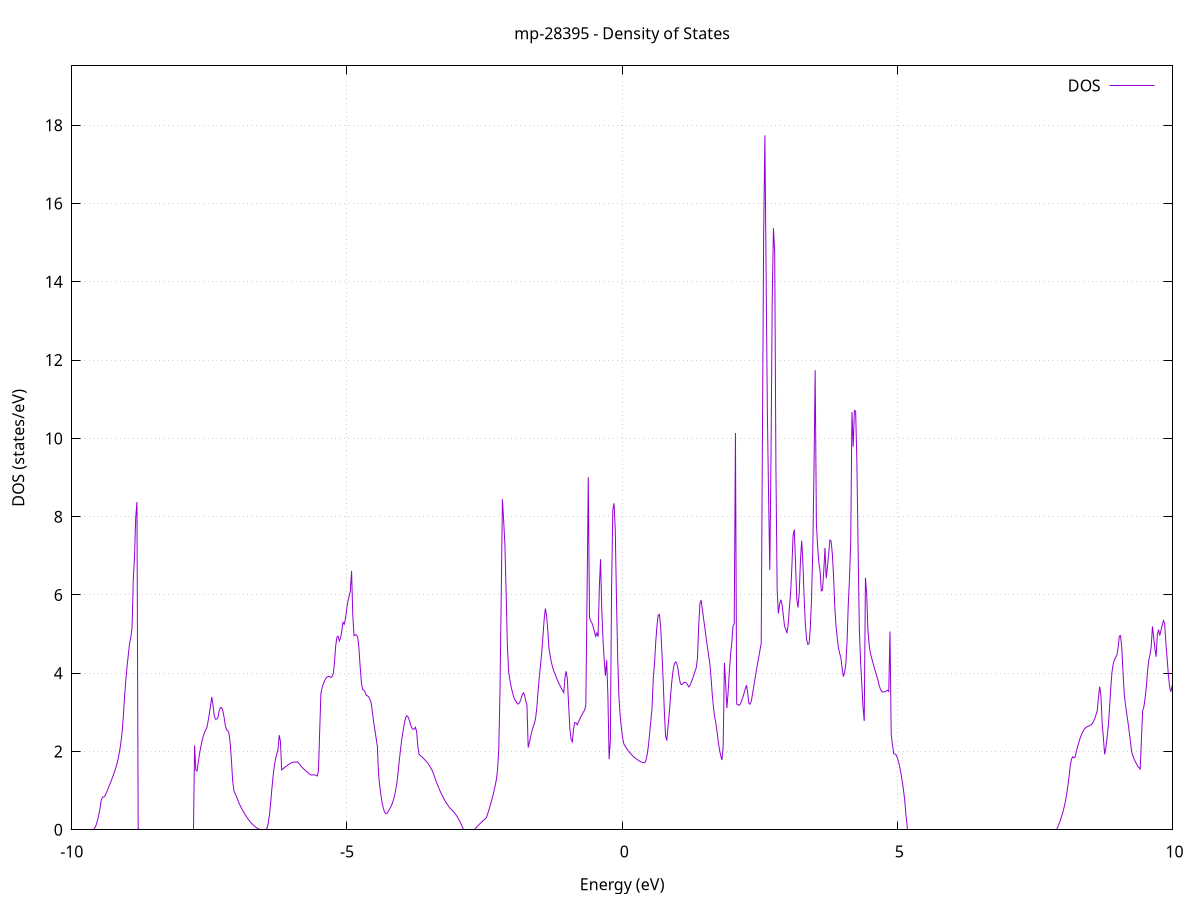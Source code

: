 set title 'mp-28395 - Density of States'
set xlabel 'Energy (eV)'
set ylabel 'DOS (states/eV)'
set grid
set xrange [-10:10]
set yrange [0:19.517]
set xzeroaxis lt -1
set terminal png size 800,600
set output 'mp-28395_dos_gnuplot.png'
plot '-' using 1:2 with lines title 'DOS'
-11.646200 0.000000
-11.623900 0.000000
-11.601600 0.000000
-11.579300 0.000000
-11.557000 0.000000
-11.534700 0.000000
-11.512500 0.000000
-11.490200 0.000000
-11.467900 0.000000
-11.445600 0.000000
-11.423300 0.000000
-11.401000 0.000000
-11.378700 0.000000
-11.356500 0.000000
-11.334200 0.000000
-11.311900 0.000000
-11.289600 0.000000
-11.267300 0.000000
-11.245000 0.000000
-11.222800 0.000000
-11.200500 0.000000
-11.178200 0.000000
-11.155900 0.000000
-11.133600 0.000000
-11.111300 0.000000
-11.089000 0.000000
-11.066800 0.000000
-11.044500 0.000000
-11.022200 0.000000
-10.999900 0.000000
-10.977600 0.000000
-10.955300 0.000000
-10.933100 0.000000
-10.910800 0.000000
-10.888500 0.000000
-10.866200 0.000000
-10.843900 0.000000
-10.821600 0.000000
-10.799400 0.000000
-10.777100 0.000000
-10.754800 0.000000
-10.732500 0.000000
-10.710200 0.000000
-10.687900 0.000000
-10.665600 0.000000
-10.643400 0.000000
-10.621100 0.000000
-10.598800 0.000000
-10.576500 0.000000
-10.554200 0.000000
-10.531900 0.000000
-10.509700 0.000000
-10.487400 0.000000
-10.465100 0.000000
-10.442800 0.000000
-10.420500 0.000000
-10.398200 0.000000
-10.375900 0.000000
-10.353700 0.000000
-10.331400 0.000000
-10.309100 0.000000
-10.286800 0.000000
-10.264500 0.000000
-10.242200 0.000000
-10.220000 0.000000
-10.197700 0.000000
-10.175400 0.000000
-10.153100 0.000000
-10.130800 0.000000
-10.108500 0.000000
-10.086200 0.000000
-10.064000 0.000000
-10.041700 0.000000
-10.019400 0.000000
-9.997100 0.000000
-9.974800 0.000000
-9.952500 0.000000
-9.930300 0.000000
-9.908000 0.000000
-9.885700 0.000000
-9.863400 0.000000
-9.841100 0.000000
-9.818800 0.000000
-9.796600 0.000000
-9.774300 0.000000
-9.752000 0.000000
-9.729700 0.000000
-9.707400 0.000000
-9.685100 0.000000
-9.662800 0.000000
-9.640600 0.000000
-9.618300 0.000100
-9.596000 0.018300
-9.573700 0.067200
-9.551400 0.146800
-9.529100 0.257200
-9.506900 0.398300
-9.484600 0.570200
-9.462300 0.772800
-9.440000 0.833900
-9.417700 0.837300
-9.395400 0.870600
-9.373100 0.942500
-9.350900 1.016500
-9.328600 1.092500
-9.306300 1.170700
-9.284000 1.250900
-9.261700 1.333200
-9.239400 1.417600
-9.217200 1.507600
-9.194900 1.610200
-9.172600 1.725400
-9.150300 1.861000
-9.128000 2.037400
-9.105700 2.256000
-9.083400 2.519500
-9.061200 2.955700
-9.038900 3.442600
-9.016600 3.849500
-8.994300 4.192200
-8.972000 4.485400
-8.949700 4.758700
-8.927500 4.908000
-8.905200 5.160800
-8.882900 6.394000
-8.860600 6.953600
-8.838300 7.985800
-8.816000 8.373500
-8.793700 0.037300
-8.771500 0.000000
-8.749200 0.000000
-8.726900 0.000000
-8.704600 0.000000
-8.682300 0.000000
-8.660000 0.000000
-8.637800 0.000000
-8.615500 0.000000
-8.593200 0.000000
-8.570900 0.000000
-8.548600 0.000000
-8.526300 0.000000
-8.504100 0.000000
-8.481800 0.000000
-8.459500 0.000000
-8.437200 0.000000
-8.414900 0.000000
-8.392600 0.000000
-8.370300 0.000000
-8.348100 0.000000
-8.325800 0.000000
-8.303500 0.000000
-8.281200 0.000000
-8.258900 0.000000
-8.236600 0.000000
-8.214400 0.000000
-8.192100 0.000000
-8.169800 0.000000
-8.147500 0.000000
-8.125200 0.000000
-8.102900 0.000000
-8.080600 0.000000
-8.058400 0.000000
-8.036100 0.000000
-8.013800 0.000000
-7.991500 0.000000
-7.969200 0.000000
-7.946900 0.000000
-7.924700 0.000000
-7.902400 0.000000
-7.880100 0.000000
-7.857800 0.000000
-7.835500 0.000000
-7.813200 0.000000
-7.790900 0.000000
-7.768700 2.154800
-7.746400 1.529400
-7.724100 1.500400
-7.701800 1.729600
-7.679500 1.932400
-7.657200 2.108700
-7.635000 2.258500
-7.612700 2.381900
-7.590400 2.478900
-7.568100 2.549400
-7.545800 2.605700
-7.523500 2.771500
-7.501300 2.957700
-7.479000 3.164300
-7.456700 3.391400
-7.434400 3.196200
-7.412100 2.917500
-7.389800 2.824600
-7.367500 2.826700
-7.345300 2.858900
-7.323000 3.030900
-7.300700 3.118800
-7.278400 3.122700
-7.256100 3.042500
-7.233800 2.882200
-7.211600 2.671100
-7.189300 2.561100
-7.167000 2.534800
-7.144700 2.467900
-7.122400 2.225400
-7.100100 1.793200
-7.077800 1.270300
-7.055600 1.008700
-7.033300 0.927100
-7.011000 0.858900
-6.988700 0.782200
-6.966400 0.700400
-6.944100 0.627900
-6.921900 0.564600
-6.899600 0.506200
-6.877300 0.450800
-6.855000 0.398300
-6.832700 0.348800
-6.810400 0.302300
-6.788100 0.258700
-6.765900 0.218100
-6.743600 0.180500
-6.721300 0.145800
-6.699000 0.114200
-6.676700 0.086300
-6.654400 0.062400
-6.632200 0.042300
-6.609900 0.026100
-6.587600 0.013800
-6.565300 0.005400
-6.543000 0.000900
-6.520700 0.000000
-6.498400 0.000000
-6.476200 0.000000
-6.453900 0.034000
-6.431600 0.157100
-6.409300 0.370100
-6.387000 0.673100
-6.364700 1.045500
-6.342500 1.369000
-6.320200 1.624800
-6.297900 1.812800
-6.275600 1.933200
-6.253300 2.053900
-6.231000 2.418200
-6.208800 2.252700
-6.186500 1.527300
-6.164200 1.554900
-6.141900 1.581100
-6.119600 1.606100
-6.097300 1.629700
-6.075000 1.652000
-6.052800 1.672900
-6.030500 1.692600
-6.008200 1.711000
-5.985900 1.728000
-5.963600 1.728600
-5.941300 1.728000
-5.919100 1.729800
-5.896800 1.733900
-5.874500 1.693500
-5.852200 1.654400
-5.829900 1.618000
-5.807600 1.584200
-5.785300 1.553100
-5.763100 1.524500
-5.740800 1.496800
-5.718500 1.469600
-5.696200 1.442800
-5.673900 1.416600
-5.651600 1.398800
-5.629400 1.403300
-5.607100 1.403700
-5.584800 1.399100
-5.562500 1.389400
-5.540200 1.374600
-5.517900 1.494500
-5.495600 2.523000
-5.473400 3.489400
-5.451100 3.628200
-5.428800 3.729000
-5.406500 3.808200
-5.384200 3.865800
-5.361900 3.901800
-5.339700 3.917500
-5.317400 3.914600
-5.295100 3.892400
-5.272800 3.908400
-5.250500 3.977300
-5.228200 4.252000
-5.206000 4.684600
-5.183700 4.913200
-5.161400 4.945900
-5.139100 4.824400
-5.116800 4.898500
-5.094500 5.075900
-5.072200 5.300000
-5.050000 5.251800
-5.027700 5.396300
-5.005400 5.636200
-4.983100 5.837400
-4.960800 5.970300
-4.938500 6.097200
-4.916300 6.614300
-4.894000 5.472400
-4.871700 4.958600
-4.849400 4.987900
-4.827100 4.975100
-4.804800 4.921900
-4.782500 4.638500
-4.760300 4.167300
-4.738000 3.762900
-4.715700 3.584000
-4.693400 3.568600
-4.671100 3.518500
-4.648800 3.430200
-4.626600 3.422700
-4.604300 3.395400
-4.582000 3.333500
-4.559700 3.237300
-4.537400 3.001400
-4.515100 2.751300
-4.492800 2.545700
-4.470600 2.345200
-4.448300 2.140000
-4.426000 1.414500
-4.403700 1.117000
-4.381400 0.871600
-4.359100 0.678200
-4.336900 0.537000
-4.314600 0.447900
-4.292300 0.410900
-4.270000 0.426000
-4.247700 0.474300
-4.225400 0.527300
-4.203100 0.584600
-4.180900 0.657800
-4.158600 0.747200
-4.136300 0.867500
-4.114000 1.022700
-4.091700 1.212800
-4.069400 1.485100
-4.047200 1.796600
-4.024900 2.075100
-4.002600 2.320700
-3.980300 2.533300
-3.958000 2.713000
-3.935700 2.859700
-3.913500 2.914900
-3.891200 2.888700
-3.868900 2.804800
-3.846600 2.693800
-3.824300 2.608500
-3.802000 2.567700
-3.779700 2.571500
-3.757500 2.619900
-3.735200 2.518500
-3.712900 2.139000
-3.690600 1.931200
-3.668300 1.899400
-3.646000 1.872000
-3.623800 1.842800
-3.601500 1.811800
-3.579200 1.779000
-3.556900 1.744400
-3.534600 1.705900
-3.512300 1.661700
-3.490000 1.611800
-3.467800 1.556200
-3.445500 1.495000
-3.423200 1.416000
-3.400900 1.318300
-3.378600 1.231500
-3.356300 1.151400
-3.334100 1.075100
-3.311800 1.002700
-3.289500 0.934100
-3.267200 0.869400
-3.244900 0.808500
-3.222600 0.751500
-3.200300 0.698400
-3.178100 0.649100
-3.155800 0.603600
-3.133500 0.562000
-3.111200 0.526600
-3.088900 0.499500
-3.066600 0.467600
-3.044400 0.430400
-3.022100 0.388000
-2.999800 0.340400
-2.977500 0.287600
-2.955200 0.229500
-2.932900 0.166200
-2.910700 0.097600
-2.888400 0.023800
-2.866100 0.000000
-2.843800 0.000000
-2.821500 0.000000
-2.799200 0.000000
-2.776900 0.000000
-2.754700 0.000000
-2.732400 0.000000
-2.710100 0.000000
-2.687800 0.000200
-2.665500 0.035300
-2.643200 0.069400
-2.621000 0.102600
-2.598700 0.135000
-2.576400 0.166300
-2.554100 0.196800
-2.531800 0.226400
-2.509500 0.255000
-2.487200 0.282700
-2.465000 0.317100
-2.442700 0.411300
-2.420400 0.510000
-2.398100 0.617800
-2.375800 0.727900
-2.353500 0.843400
-2.331300 0.972600
-2.309000 1.116000
-2.286700 1.273600
-2.264400 1.523200
-2.242100 2.035900
-2.219800 3.530400
-2.197500 5.906700
-2.175300 8.442800
-2.153000 7.894700
-2.130700 7.310100
-2.108400 6.085500
-2.086100 4.740900
-2.063800 4.063900
-2.041600 3.842600
-2.019300 3.669700
-1.997000 3.531100
-1.974700 3.413500
-1.952400 3.324400
-1.930100 3.285600
-1.907800 3.226100
-1.885600 3.212200
-1.863300 3.247400
-1.841000 3.327100
-1.818700 3.437100
-1.796400 3.501600
-1.774100 3.452900
-1.751900 3.291000
-1.729600 3.185900
-1.707300 2.100000
-1.685000 2.233000
-1.662700 2.378700
-1.640400 2.515500
-1.618200 2.624400
-1.595900 2.709500
-1.573600 2.838900
-1.551300 3.106200
-1.529000 3.515100
-1.506700 3.878400
-1.484400 4.196000
-1.462200 4.511500
-1.439900 4.915600
-1.417600 5.370400
-1.395300 5.654100
-1.373000 5.474500
-1.350700 5.094000
-1.328500 4.621000
-1.306200 4.428900
-1.283900 4.269500
-1.261600 4.142900
-1.239300 4.040200
-1.217000 3.977400
-1.194700 3.887900
-1.172500 3.810500
-1.150200 3.743800
-1.127900 3.680400
-1.105600 3.619100
-1.083300 3.559800
-1.061000 3.502500
-1.038800 3.893700
-1.016500 4.049400
-0.994200 3.827200
-0.971900 3.176100
-0.949600 2.582400
-0.927300 2.306100
-0.905000 2.246300
-0.882800 2.580500
-0.860500 2.741700
-0.838200 2.730300
-0.815900 2.682300
-0.793600 2.753900
-0.771300 2.824900
-0.749100 2.890500
-0.726800 2.950700
-0.704500 3.005600
-0.682200 3.055000
-0.659900 3.192200
-0.637600 5.984600
-0.615400 9.007500
-0.593100 5.425100
-0.570800 5.328500
-0.548500 5.283600
-0.526200 5.179900
-0.503900 5.064400
-0.481600 4.943000
-0.459400 5.028600
-0.437100 4.930000
-0.414800 6.177800
-0.392500 6.912800
-0.370200 5.620800
-0.347900 4.855100
-0.325700 4.324000
-0.303400 3.935300
-0.281100 4.330800
-0.258800 3.424000
-0.236500 1.801400
-0.214200 2.281800
-0.191900 6.183400
-0.169700 8.174800
-0.147400 8.340700
-0.125100 7.657600
-0.102800 5.881200
-0.080500 4.378700
-0.058200 3.393500
-0.036000 2.902200
-0.013700 2.605600
0.008600 2.347800
0.030900 2.194600
0.053200 2.138600
0.075500 2.088000
0.097800 2.042900
0.120000 2.002300
0.142300 1.964500
0.164600 1.929300
0.186900 1.896900
0.209200 1.867100
0.231500 1.840000
0.253700 1.815100
0.276000 1.792100
0.298300 1.771000
0.320600 1.751800
0.342900 1.735400
0.365200 1.722400
0.387500 1.712900
0.409700 1.711500
0.432000 1.773900
0.454300 1.916100
0.476600 2.138200
0.498900 2.448100
0.521200 2.784000
0.543400 3.119100
0.565700 3.872300
0.588000 4.236300
0.610300 4.796400
0.632600 5.212500
0.654900 5.483500
0.677100 5.501200
0.699400 5.196300
0.721700 4.568900
0.744000 3.860300
0.766300 3.036300
0.788600 2.400200
0.810900 2.277700
0.833100 2.620500
0.855400 2.963200
0.877700 3.372600
0.900000 3.757500
0.922300 4.038700
0.944600 4.216300
0.966800 4.290300
0.989100 4.260600
1.011400 4.140300
1.033700 3.915700
1.056000 3.752100
1.078300 3.702900
1.100600 3.724600
1.122800 3.764100
1.145100 3.773200
1.167400 3.752100
1.189700 3.700800
1.212000 3.648900
1.234300 3.691000
1.256500 3.772300
1.278800 3.854000
1.301100 3.946600
1.323400 4.045900
1.345700 4.134000
1.368000 4.371800
1.390300 5.181000
1.412500 5.777000
1.434800 5.869800
1.457100 5.635000
1.479400 5.399600
1.501700 5.165700
1.524000 4.933200
1.546200 4.702200
1.568500 4.487400
1.590800 4.267900
1.613100 3.933000
1.635400 3.491600
1.657700 3.148900
1.680000 2.899200
1.702200 2.723100
1.724500 2.504600
1.746800 2.243700
1.769100 2.044900
1.791400 1.889100
1.813700 1.780900
1.835900 2.133000
1.858200 4.265100
1.880500 3.744300
1.902800 3.106200
1.925100 3.505200
1.947400 4.032100
1.969600 4.476000
1.991900 4.770500
2.014200 5.203500
2.036500 5.261700
2.058800 10.136500
2.081100 3.211600
2.103400 3.198500
2.125600 3.176400
2.147900 3.213400
2.170200 3.291400
2.192500 3.382500
2.214800 3.486800
2.237100 3.602900
2.259300 3.694000
2.281600 3.492900
2.303900 3.225400
2.326200 3.209800
2.348500 3.296100
2.370800 3.482200
2.393100 3.674800
2.415300 3.871300
2.437600 4.057200
2.459900 4.240800
2.482200 4.418300
2.504500 4.589600
2.526800 4.764400
2.549000 10.052600
2.571300 15.189200
2.593600 17.742900
2.615900 14.221200
2.638200 10.734700
2.660500 8.543200
2.682800 6.638100
2.705000 9.563800
2.727300 13.583200
2.749600 15.369500
2.771900 14.765900
2.794200 9.250300
2.816500 6.139300
2.838700 5.524700
2.861000 5.764100
2.883300 5.876900
2.905600 5.754400
2.927900 5.483700
2.950200 5.205700
2.972400 5.127800
2.994700 5.021700
3.017000 5.246500
3.039300 5.676300
3.061600 6.057900
3.083900 6.709200
3.106200 7.524600
3.128400 7.670300
3.150700 6.789000
3.173000 5.903100
3.195300 5.678000
3.217600 6.048900
3.239900 6.881700
3.262100 7.387500
3.284400 6.817200
3.306700 5.946900
3.329000 5.236100
3.351300 4.864100
3.373600 4.737000
3.395900 4.751300
3.418100 5.139100
3.440400 5.861000
3.462700 7.074800
3.485000 9.114500
3.507300 11.739100
3.529600 7.830700
3.551800 7.242600
3.574100 6.827700
3.596400 6.613500
3.618700 6.103200
3.641000 6.123500
3.663300 6.609400
3.685600 7.199700
3.707800 6.424700
3.730100 6.717100
3.752400 7.044500
3.774700 7.403200
3.797000 7.374300
3.819300 7.047000
3.841500 6.478700
3.863800 5.691900
3.886100 5.206300
3.908400 4.903100
3.930700 4.640800
3.953000 4.504300
3.975300 4.389300
3.997500 4.129000
4.019800 3.912800
4.042100 4.019500
4.064400 4.236600
4.086700 4.815000
4.109000 5.763700
4.131200 6.431300
4.153500 7.380600
4.175800 10.673300
4.198100 9.786200
4.220400 10.713600
4.242700 10.693200
4.264900 9.430500
4.287200 7.209000
4.309500 5.129400
4.331800 4.310000
4.354100 3.755500
4.376400 3.141400
4.398700 2.781900
4.420900 6.435200
4.443200 6.029700
4.465500 5.105500
4.487800 4.730800
4.510100 4.515700
4.532400 4.397200
4.554600 4.279000
4.576900 4.160300
4.599200 4.051100
4.621500 3.951500
4.643800 3.850000
4.666100 3.710100
4.688400 3.608300
4.710600 3.544700
4.732900 3.519100
4.755200 3.520700
4.777500 3.529400
4.799800 3.544500
4.822100 3.566000
4.844300 3.534000
4.866600 5.066200
4.888900 2.424600
4.911200 2.182800
4.933500 1.948700
4.955800 1.934300
4.978100 1.909700
5.000300 1.842400
5.022600 1.734800
5.044900 1.597600
5.067200 1.431800
5.089500 1.237500
5.111800 1.014800
5.134000 0.763500
5.156300 0.378900
5.178600 0.000000
5.200900 0.000000
5.223200 0.000000
5.245500 0.000000
5.267700 0.000000
5.290000 0.000000
5.312300 0.000000
5.334600 0.000000
5.356900 0.000000
5.379200 0.000000
5.401500 0.000000
5.423700 0.000000
5.446000 0.000000
5.468300 0.000000
5.490600 0.000000
5.512900 0.000000
5.535200 0.000000
5.557400 0.000000
5.579700 0.000000
5.602000 0.000000
5.624300 0.000000
5.646600 0.000000
5.668900 0.000000
5.691200 0.000000
5.713400 0.000000
5.735700 0.000000
5.758000 0.000000
5.780300 0.000000
5.802600 0.000000
5.824900 0.000000
5.847100 0.000000
5.869400 0.000000
5.891700 0.000000
5.914000 0.000000
5.936300 0.000000
5.958600 0.000000
5.980900 0.000000
6.003100 0.000000
6.025400 0.000000
6.047700 0.000000
6.070000 0.000000
6.092300 0.000000
6.114600 0.000000
6.136800 0.000000
6.159100 0.000000
6.181400 0.000000
6.203700 0.000000
6.226000 0.000000
6.248300 0.000000
6.270600 0.000000
6.292800 0.000000
6.315100 0.000000
6.337400 0.000000
6.359700 0.000000
6.382000 0.000000
6.404300 0.000000
6.426500 0.000000
6.448800 0.000000
6.471100 0.000000
6.493400 0.000000
6.515700 0.000000
6.538000 0.000000
6.560200 0.000000
6.582500 0.000000
6.604800 0.000000
6.627100 0.000000
6.649400 0.000000
6.671700 0.000000
6.694000 0.000000
6.716200 0.000000
6.738500 0.000000
6.760800 0.000000
6.783100 0.000000
6.805400 0.000000
6.827700 0.000000
6.849900 0.000000
6.872200 0.000000
6.894500 0.000000
6.916800 0.000000
6.939100 0.000000
6.961400 0.000000
6.983700 0.000000
7.005900 0.000000
7.028200 0.000000
7.050500 0.000000
7.072800 0.000000
7.095100 0.000000
7.117400 0.000000
7.139600 0.000000
7.161900 0.000000
7.184200 0.000000
7.206500 0.000000
7.228800 0.000000
7.251100 0.000000
7.273400 0.000000
7.295600 0.000000
7.317900 0.000000
7.340200 0.000000
7.362500 0.000000
7.384800 0.000000
7.407100 0.000000
7.429300 0.000000
7.451600 0.000000
7.473900 0.000000
7.496200 0.000000
7.518500 0.000000
7.540800 0.000000
7.563000 0.000000
7.585300 0.000000
7.607600 0.000000
7.629900 0.000000
7.652200 0.000000
7.674500 0.000000
7.696800 0.000000
7.719000 0.000000
7.741300 0.000000
7.763600 0.000000
7.785900 0.000000
7.808200 0.000000
7.830500 0.000000
7.852700 0.000000
7.875000 0.000000
7.897300 0.016300
7.919600 0.083700
7.941900 0.161600
7.964200 0.249900
7.986500 0.348600
8.008700 0.457800
8.031000 0.577500
8.053300 0.721500
8.075600 0.899100
8.097900 1.110400
8.120200 1.355400
8.142400 1.634000
8.164700 1.806000
8.187000 1.867100
8.209300 1.836800
8.231600 1.865400
8.253900 2.000500
8.276200 2.123900
8.298400 2.235700
8.320700 2.335000
8.343000 2.420200
8.365300 2.491200
8.387600 2.548100
8.409900 2.590900
8.432100 2.619500
8.454400 2.634000
8.476700 2.649800
8.499000 2.661600
8.521300 2.680700
8.543600 2.717900
8.565900 2.773200
8.588100 2.846500
8.610400 2.937900
8.632700 3.047400
8.655000 3.382900
8.677300 3.658700
8.699600 3.415800
8.721800 2.729300
8.744100 2.350000
8.766400 1.927000
8.788700 2.091600
8.811000 2.352400
8.833300 2.642900
8.855500 3.089400
8.877800 3.608800
8.900100 4.021600
8.922400 4.234300
8.944700 4.340800
8.967000 4.408700
8.989300 4.457900
9.011500 4.653800
9.033800 4.950600
9.056100 4.960200
9.078400 4.650200
9.100700 4.034400
9.123000 3.482800
9.145200 3.198500
9.167500 2.978200
9.189800 2.760900
9.212100 2.519300
9.234400 2.270600
9.256700 2.004200
9.279000 1.887300
9.301200 1.811600
9.323500 1.743700
9.345800 1.683400
9.368100 1.630900
9.390400 1.586100
9.412700 1.549000
9.434900 2.293400
9.457200 3.041300
9.479500 3.135600
9.501800 3.361300
9.524100 3.636800
9.546400 4.039900
9.568700 4.330600
9.590900 4.475000
9.613200 4.672500
9.635500 5.194400
9.657800 4.929200
9.680100 4.624800
9.702400 4.420400
9.724600 4.987700
9.746900 5.113000
9.769200 4.962200
9.791500 5.101400
9.813800 5.229000
9.836100 5.345000
9.858300 5.267400
9.880600 4.749200
9.902900 4.369900
9.925200 3.953000
9.947500 3.656000
9.969800 3.526600
9.992100 3.663400
10.014300 3.835100
10.036600 4.026000
10.058900 4.134800
10.081200 4.133500
10.103500 4.018500
10.125800 4.322400
10.148000 5.040300
10.170300 5.416700
10.192600 5.310600
10.214900 5.304000
10.237200 5.398700
10.259500 5.527700
10.281800 5.623100
10.304000 5.684800
10.326300 5.712900
10.348600 5.771600
10.370900 5.734700
10.393200 5.501700
10.415500 5.127200
10.437700 4.675300
10.460000 4.014900
10.482300 3.129500
10.504600 2.574300
10.526900 2.393100
10.549200 2.531900
10.571500 2.783400
10.593700 3.163800
10.616000 4.391000
10.638300 5.594800
10.660600 6.630700
10.682900 6.819200
10.705200 6.354300
10.727400 6.026900
10.749700 5.617300
10.772000 5.348300
10.794300 5.157700
10.816600 4.956200
10.838900 4.910900
10.861200 4.888600
10.883400 4.925200
10.905700 4.994900
10.928000 5.033100
10.950300 5.030100
10.972600 5.131700
10.994900 5.628000
11.017100 6.383900
11.039400 5.842100
11.061700 5.239200
11.084000 4.859200
11.106300 4.696100
11.128600 4.596100
11.150800 4.486100
11.173100 4.340800
11.195400 4.077400
11.217700 3.905300
11.240000 3.783500
11.262300 3.711700
11.284600 3.682800
11.306800 3.681800
11.329100 3.695500
11.351400 3.967100
11.373700 4.337900
11.396000 4.636400
11.418300 4.867100
11.440500 5.020800
11.462800 5.127800
11.485100 5.292900
11.507400 5.382600
11.529700 5.440200
11.552000 5.457200
11.574300 5.433600
11.596500 5.371700
11.618800 5.288400
11.641100 5.238100
11.663400 5.288900
11.685700 5.410600
11.708000 5.671400
11.730200 6.049000
11.752500 6.309800
11.774800 6.420700
11.797100 6.392400
11.819400 6.210400
11.841700 5.903700
11.864000 5.731300
11.886200 5.557000
11.908500 5.374600
11.930800 5.168900
11.953100 4.918100
11.975400 4.618600
11.997700 4.271100
12.019900 3.927000
12.042200 3.606300
12.064500 3.422100
12.086800 3.265400
12.109100 3.140000
12.131400 3.078400
12.153600 3.055800
12.175900 3.041700
12.198200 3.054800
12.220500 3.071100
12.242800 3.085300
12.265100 3.097400
12.287400 3.107400
12.309600 3.325900
12.331900 3.613100
12.354200 3.645400
12.376500 3.669100
12.398800 3.879700
12.421100 4.150800
12.443300 4.339500
12.465600 4.446200
12.487900 4.459000
12.510200 4.435800
12.532500 4.845400
12.554800 4.469100
12.577100 4.032400
12.599300 3.534900
12.621600 3.177000
12.643900 3.009900
12.666200 2.853300
12.688500 2.733900
12.710800 2.655800
12.733000 2.600600
12.755300 2.589100
12.777600 2.624600
12.799900 2.700000
12.822200 2.787200
12.844500 2.927700
12.866800 3.562100
12.889000 3.905500
12.911300 4.141900
12.933600 4.345200
12.955900 4.511300
12.978200 4.639800
13.000500 4.730900
13.022700 4.831700
13.045000 4.977500
13.067300 5.055800
13.089600 5.129500
13.111900 5.144900
13.134200 5.095100
13.156500 5.084000
13.178700 5.192200
13.201000 6.138700
13.223300 5.567900
13.245600 5.429100
13.267900 5.937900
13.290200 5.849000
13.312400 5.736500
13.334700 5.539300
13.357000 5.624000
13.379300 5.776500
13.401600 5.923200
13.423900 6.131900
13.446100 5.915200
13.468400 5.553900
13.490700 5.070900
13.513000 4.539100
13.535300 3.964100
13.557600 3.668300
13.579900 3.807900
13.602100 4.533400
13.624400 5.999100
13.646700 6.649700
13.669000 7.417800
13.691300 9.630900
13.713600 7.743500
13.735800 6.535500
13.758100 6.482000
13.780400 4.039000
13.802700 3.042000
13.825000 2.856200
13.847300 2.786900
13.869600 2.838200
13.891800 2.910800
13.914100 3.628600
13.936400 5.172400
13.958700 6.434100
13.981000 7.345100
14.003300 7.929900
14.025500 8.575300
14.047800 7.794800
14.070100 7.003900
14.092400 8.689900
14.114700 7.766300
14.137000 7.173600
14.159300 6.663500
14.181500 6.405400
14.203800 6.549700
14.226100 6.708200
14.248400 6.895600
14.270700 8.051100
14.293000 7.930800
14.315200 7.231600
14.337500 6.512000
14.359800 5.665700
14.382100 4.712300
14.404400 4.211900
14.426700 4.094200
14.448900 3.971700
14.471200 3.878700
14.493500 3.817800
14.515800 3.799000
14.538100 3.801400
14.560400 3.801800
14.582700 3.800100
14.604900 3.827800
14.627200 4.393000
14.649500 5.668400
14.671800 6.133900
14.694100 8.837900
14.716400 8.118800
14.738600 5.466600
14.760900 5.648200
14.783200 6.642500
14.805500 8.069500
14.827800 9.377700
14.850100 9.163000
14.872400 9.793700
14.894600 9.355100
14.916900 8.806800
14.939200 8.243400
14.961500 7.575000
14.983800 6.942200
15.006100 6.357300
15.028300 5.730500
15.050600 4.970600
15.072900 4.139000
15.095200 3.457000
15.117500 3.181300
15.139800 3.051900
15.162100 2.948300
15.184300 2.887100
15.206600 2.869400
15.228900 2.896200
15.251200 2.941100
15.273500 2.960100
15.295800 2.991500
15.318000 3.132700
15.340300 3.239300
15.362600 3.311100
15.384900 3.343900
15.407200 3.323600
15.429500 3.289300
15.451800 3.309600
15.474000 3.359900
15.496300 3.439200
15.518600 3.542600
15.540900 3.655100
15.563200 3.745100
15.585500 3.793400
15.607700 3.800100
15.630000 3.778600
15.652300 3.745000
15.674600 3.710400
15.696900 3.685600
15.719200 3.670600
15.741400 3.665500
15.763700 4.149600
15.786000 4.818200
15.808300 5.396400
15.830600 5.399800
15.852900 5.398700
15.875200 5.584600
15.897400 5.820300
15.919700 6.076500
15.942000 8.765100
15.964300 7.032900
15.986600 6.465800
16.008900 5.705600
16.031100 6.341200
16.053400 7.096000
16.075700 7.463300
16.098000 7.762200
16.120300 8.373900
16.142600 8.982800
16.164900 7.681400
16.187100 6.969900
16.209400 6.557200
16.231700 6.130000
16.254000 5.769200
16.276300 5.454100
16.298600 5.253500
16.320800 4.996900
16.343100 4.596900
16.365400 4.254000
16.387700 3.983500
16.410000 4.226500
16.432300 4.612200
16.454600 4.979300
16.476800 5.327600
16.499100 5.637500
16.521400 5.823900
16.543700 5.918600
16.566000 5.956200
16.588300 6.009200
16.610500 5.903100
16.632800 5.648100
16.655100 5.396000
16.677400 5.146800
16.699700 4.963900
16.722000 4.846700
16.744200 4.121600
16.766500 3.580700
16.788800 3.436200
16.811100 3.297100
16.833400 3.215800
16.855700 3.239300
16.878000 3.406100
16.900200 3.617100
16.922500 3.872300
16.944800 4.145300
16.967100 4.447500
16.989400 4.628600
17.011700 4.502800
17.033900 4.247800
17.056200 3.950700
17.078500 4.119800
17.100800 4.200600
17.123100 4.285200
17.145400 4.721300
17.167700 5.041800
17.189900 5.159400
17.212200 5.099500
17.234500 4.866700
17.256800 4.565200
17.279100 4.374000
17.301400 4.313200
17.323600 4.144700
17.345900 4.455500
17.368200 4.696600
17.390500 4.848400
17.412800 4.910800
17.435100 4.879400
17.457400 4.757400
17.479600 4.609300
17.501900 4.440100
17.524200 4.277200
17.546500 4.092100
17.568800 3.909200
17.591100 3.884400
17.613300 4.452300
17.635600 4.189100
17.657900 3.440400
17.680200 2.973500
17.702500 2.849600
17.724800 3.153100
17.747100 3.394700
17.769300 3.602800
17.791600 3.804500
17.813900 4.039100
17.836200 4.265600
17.858500 4.522300
17.880800 4.779600
17.903000 4.809100
17.925300 4.829100
17.947600 4.839700
17.969900 4.834400
17.992200 4.809200
18.014500 4.847100
18.036700 6.022200
18.059000 10.113000
18.081300 7.649200
18.103600 5.151300
18.125900 5.387500
18.148200 5.419000
18.170500 4.794100
18.192700 5.625400
18.215000 6.511600
18.237300 7.335000
18.259600 7.757500
18.281900 6.933500
18.304200 5.831600
18.326400 4.725700
18.348700 4.248800
18.371000 4.023400
18.393300 3.940700
18.415600 3.958300
18.437900 4.079600
18.460200 4.275100
18.482400 4.509100
18.504700 4.802200
18.527000 5.190400
18.549300 5.617700
18.571600 6.205700
18.593900 7.241500
18.616100 7.751600
18.638400 8.328000
18.660700 8.865900
18.683000 9.443000
18.705300 8.204400
18.727600 7.291600
18.749900 6.842200
18.772100 9.240800
18.794400 8.094600
18.816700 7.164800
18.839000 6.373600
18.861300 6.445600
18.883600 6.565400
18.905800 6.729300
18.928100 6.937100
18.950400 7.113400
18.972700 7.438300
18.995000 6.604300
19.017300 6.685000
19.039500 7.693300
19.061800 9.093500
19.084100 10.640500
19.106400 7.480800
19.128700 7.168900
19.151000 6.792800
19.173300 6.295300
19.195500 5.953700
19.217800 6.257400
19.240100 5.630500
19.262400 5.502000
19.284700 5.442100
19.307000 5.394100
19.329200 5.308900
19.351500 5.192900
19.373800 5.049000
19.396100 5.107200
19.418400 5.161400
19.440700 5.241900
19.463000 5.335800
19.485200 5.356100
19.507500 5.861700
19.529800 6.109700
19.552100 5.543700
19.574400 5.194400
19.596700 5.095400
19.618900 5.062100
19.641200 5.036500
19.663500 5.026600
19.685800 5.032800
19.708100 5.048700
19.730400 5.103100
19.752700 5.148600
19.774900 5.078200
19.797200 4.941400
19.819500 4.742500
19.841800 4.503200
19.864100 4.296000
19.886400 4.159100
19.908600 4.121000
19.930900 4.140800
19.953200 4.182600
19.975500 4.218100
19.997800 4.088600
20.020100 3.905000
20.042400 3.855100
20.064600 4.042600
20.086900 4.339100
20.109200 4.666400
20.131500 5.050200
20.153800 5.504700
20.176100 5.818700
20.198300 5.924900
20.220600 6.011600
20.242900 5.772000
20.265200 4.564700
20.287500 4.467400
20.309800 4.451200
20.332000 4.382400
20.354300 4.311800
20.376600 4.229300
20.398900 4.137900
20.421200 4.037500
20.443500 3.928300
20.465800 3.881900
20.488000 3.932700
20.510300 4.097900
20.532600 4.699100
20.554900 5.748800
20.577200 7.416700
20.599500 7.624900
20.621700 7.318800
20.644000 7.310000
20.666300 6.946100
20.688600 6.935000
20.710900 6.858100
20.733200 6.775000
20.755500 7.199000
20.777700 6.058100
20.800000 5.624500
20.822300 5.494000
20.844600 5.384800
20.866900 5.294200
20.889200 5.222100
20.911400 5.168400
20.933700 5.147400
20.956000 5.203100
20.978300 5.230800
21.000600 5.238400
21.022900 5.282500
21.045200 6.196000
21.067400 7.076200
21.089700 6.885600
21.112000 7.191100
21.134300 7.773200
21.156600 8.652200
21.178900 8.637500
21.201100 8.715400
21.223400 9.119200
21.245700 9.438800
21.268000 10.252300
21.290300 11.020500
21.312600 10.691200
21.334800 8.622200
21.357100 6.321700
21.379400 5.661200
21.401700 5.377400
21.424000 5.417500
21.446300 5.641300
21.468600 6.056900
21.490800 6.467700
21.513100 7.400700
21.535400 8.067600
21.557700 7.168900
21.580000 5.992300
21.602300 5.338200
21.624500 5.147900
21.646800 5.043400
21.669100 4.946700
21.691400 4.839600
21.713700 4.844100
21.736000 4.804900
21.758300 4.587100
21.780500 4.289000
21.802800 4.422900
21.825100 4.596100
21.847400 4.776300
21.869700 4.961400
21.892000 5.157100
21.914200 5.363300
21.936500 5.697600
21.958800 6.461100
21.981100 6.948700
22.003400 7.277400
22.025700 7.447000
22.048000 7.448400
22.070200 8.072100
22.092500 7.991600
22.114800 8.068200
22.137100 8.284000
22.159400 7.815200
22.181700 7.124400
22.203900 6.321600
22.226200 5.541100
22.248500 4.791700
22.270800 4.153600
22.293100 3.345200
22.315400 2.752900
22.337700 2.450700
22.359900 4.431800
22.382200 6.239500
22.404500 8.345400
22.426800 10.484700
22.449100 10.304600
22.471400 8.135000
22.493600 7.179100
22.515900 6.715700
22.538200 6.097700
22.560500 5.304000
22.582800 4.572800
22.605100 6.804600
22.627300 6.985100
22.649600 6.940700
22.671900 7.425400
22.694200 7.455400
22.716500 7.102600
22.738800 6.951500
22.761100 6.713500
22.783300 6.388700
22.805600 6.041800
22.827900 5.961500
22.850200 5.761900
22.872500 5.481300
22.894800 5.101100
22.917000 4.633700
22.939300 4.178400
22.961600 4.688500
22.983900 6.015700
23.006200 6.204900
23.028500 6.342200
23.050800 6.423400
23.073000 6.438800
23.095300 6.314000
23.117600 6.243100
23.139900 6.244800
23.162200 6.501000
23.184500 6.961600
23.206700 7.040700
23.229000 7.079500
23.251300 7.138200
23.273600 7.218600
23.295900 7.289100
23.318200 7.221100
23.340500 6.954900
23.362700 6.726500
23.385000 6.376800
23.407300 6.116800
23.429600 5.848100
23.451900 5.619800
23.474200 5.563000
23.496400 7.890100
23.518700 6.836700
23.541000 4.911900
23.563300 4.543500
23.585600 4.251300
23.607900 3.922400
23.630100 3.550600
23.652400 3.223000
23.674700 3.076000
23.697000 3.043000
23.719300 3.066900
23.741600 3.855300
23.763900 5.328800
23.786100 6.159400
23.808400 7.339400
23.830700 8.257700
23.853000 11.267500
23.875300 13.390500
23.897600 12.862900
23.919800 10.571600
23.942100 8.102200
23.964400 6.990300
23.986700 5.807700
24.009000 4.820200
24.031300 4.031700
24.053600 3.461500
24.075800 3.130600
24.098100 2.975900
24.120400 3.169000
24.142700 3.695200
24.165000 4.296100
24.187300 5.193500
24.209500 7.073600
24.231800 8.105600
24.254100 8.682800
24.276400 8.994000
24.298700 8.903900
24.321000 8.510600
24.343300 7.823300
24.365500 6.828800
24.387800 5.530200
24.410100 4.531700
24.432400 3.696900
24.454700 3.259800
24.477000 3.039100
24.499200 3.003400
24.521500 3.152800
24.543800 3.426000
24.566100 3.771700
24.588400 4.048400
24.610700 4.545800
24.633000 5.038900
24.655200 5.503300
24.677500 5.766700
24.699800 7.555200
24.722100 6.182500
24.744400 4.318600
24.766700 3.738900
24.788900 3.542200
24.811200 3.624200
24.833500 3.741100
24.855800 3.974300
24.878100 4.262300
24.900400 5.407100
24.922600 6.511300
24.944900 7.250600
24.967200 7.681300
24.989500 9.201600
25.011800 9.082400
25.034100 7.764000
25.056400 6.215700
25.078600 5.281400
25.100900 5.265000
25.123200 6.837300
25.145500 5.434900
25.167800 5.334700
25.190100 5.436600
25.212300 5.420500
25.234600 5.385300
25.256900 5.259700
25.279200 5.043700
25.301500 4.737400
25.323800 5.046400
25.346100 4.661600
25.368300 4.304200
25.390600 4.019800
25.412900 3.812100
25.435200 3.661300
25.457500 3.549300
25.479800 3.476700
25.502000 3.471600
25.524300 3.424100
25.546600 3.334200
25.568900 3.307800
25.591200 3.350300
25.613500 3.400400
25.635800 3.443200
25.658000 3.492800
25.680300 3.542400
25.702600 3.613200
25.724900 3.883000
25.747200 4.032100
25.769500 4.202700
25.791700 4.440800
25.814000 6.299800
25.836300 4.324200
25.858600 4.328700
25.880900 4.335800
25.903200 4.345400
25.925400 4.641200
25.947700 5.402500
25.970000 5.761300
25.992300 5.606100
26.014600 4.936800
26.036900 3.538800
26.059200 2.724000
26.081400 2.451900
26.103700 2.811300
26.126000 3.496900
26.148300 4.243600
26.170600 5.030700
26.192900 5.672300
26.215100 5.334200
26.237400 5.089800
26.259700 4.893500
26.282000 4.599800
26.304300 4.236100
26.326600 3.895000
26.348900 3.582800
26.371100 3.299400
26.393400 3.261400
26.415700 3.122900
26.438000 2.844200
26.460300 2.594600
26.482600 2.461100
26.504800 2.959800
26.527100 5.151400
26.549400 7.982000
26.571700 6.650700
26.594000 5.089500
26.616300 4.352700
26.638600 4.028500
26.660800 3.837800
26.683100 3.599500
26.705400 3.313600
26.727700 2.988000
26.750000 2.693000
26.772300 2.487500
26.794500 2.422500
26.816800 2.411200
26.839100 2.398400
26.861400 2.384000
26.883700 2.368000
26.906000 2.350400
26.928300 2.331200
26.950500 2.310500
26.972800 2.288100
26.995100 2.264500
27.017400 2.244400
27.039700 2.231400
27.062000 2.231000
27.084200 2.245300
27.106500 2.277500
27.128800 2.352300
27.151100 2.459500
27.173400 2.583100
27.195700 2.707400
27.217900 2.830100
27.240200 2.951400
27.262500 3.071000
27.284800 3.189100
27.307100 3.305700
27.329400 3.434000
27.351700 3.554600
27.373900 3.747200
27.396200 4.215900
27.418500 4.632200
27.440800 5.001400
27.463100 5.362400
27.485400 5.535200
27.507600 4.919000
27.529900 4.909100
27.552200 4.912100
27.574500 5.049300
27.596800 5.285300
27.619100 5.513000
27.641400 5.667200
27.663600 5.706500
27.685900 5.858800
27.708200 6.606800
27.730500 6.727900
27.752800 5.313000
27.775100 4.607100
27.797300 4.312000
27.819600 4.565600
27.841900 5.321500
27.864200 5.995900
27.886500 6.690700
27.908800 7.456700
27.931100 7.853300
27.953300 7.778800
27.975600 7.223700
27.997900 6.437600
28.020200 5.631800
28.042500 4.798000
28.064800 3.926100
28.087000 3.470500
28.109300 3.290700
28.131600 3.214500
28.153900 3.223700
28.176200 3.274600
28.198500 3.342500
28.220700 3.439300
28.243000 3.544800
28.265300 3.713900
28.287600 3.945600
28.309900 4.217700
28.332200 4.530200
28.354500 4.883100
28.376700 6.692400
28.399000 6.591500
28.421300 6.770900
28.443600 7.009700
28.465900 7.207000
28.488200 7.414400
28.510400 7.582600
28.532700 7.714500
28.555000 7.707500
28.577300 7.537900
28.599600 7.670700
28.621900 7.854000
28.644200 7.636400
28.666400 7.218100
28.688700 7.067500
28.711000 7.132200
28.733300 7.326200
28.755600 7.564400
28.777900 7.839000
28.800100 8.065200
28.822400 8.264100
28.844700 7.900800
28.867000 7.300300
28.889300 6.688400
28.911600 6.065300
28.933900 5.551200
28.956100 5.511300
28.978400 5.835200
29.000700 7.342500
29.023000 8.393900
29.045300 7.976700
29.067600 7.512900
29.089800 7.078300
29.112100 6.670700
29.134400 6.258400
29.156700 5.947400
29.179000 5.716400
29.201300 5.500900
29.223600 5.302900
29.245800 5.195600
29.268100 5.063700
29.290400 4.907200
29.312700 4.730400
29.335000 4.617200
29.357300 4.534300
29.379500 4.375900
29.401800 4.275100
29.424100 4.214600
29.446400 4.218600
29.468700 4.221100
29.491000 4.188900
29.513200 4.121700
29.535500 4.031900
29.557800 4.050300
29.580100 4.145200
29.602400 4.345400
29.624700 4.994200
29.647000 5.633400
29.669200 6.224000
29.691500 10.222400
29.713800 11.546000
29.736100 8.446100
29.758400 7.350400
29.780700 6.811800
29.802900 6.354100
29.825200 6.058000
29.847500 5.575400
29.869800 5.120800
29.892100 4.696600
29.914400 4.302800
29.936700 3.954700
29.958900 3.810100
29.981200 3.772600
30.003500 3.796100
30.025800 3.813900
30.048100 3.825500
30.070400 3.834100
30.092600 3.859300
30.114900 4.038600
30.137200 4.170900
30.159500 4.262300
30.181800 4.183300
30.204100 3.678100
30.226400 3.435600
30.248600 3.291500
30.270900 3.166900
30.293200 3.066800
30.315500 2.980600
30.337800 2.907200
30.360100 2.846800
30.382300 2.799200
30.404600 2.908700
30.426900 2.984300
30.449200 3.015100
30.471500 3.069700
30.493800 3.121600
30.516100 3.302300
30.538300 3.392800
30.560600 3.293000
30.582900 3.002900
30.605200 2.602800
30.627500 2.247500
30.649800 1.934100
30.672000 1.654800
30.694300 1.397000
30.716600 1.153900
30.738900 0.924700
30.761200 0.707400
30.783500 0.500500
30.805700 0.312900
30.828000 0.166600
30.850300 0.066400
30.872600 0.012100
30.894900 0.000100
30.917200 0.000000
30.939500 0.000000
30.961700 0.000000
30.984000 0.000000
31.006300 0.000000
31.028600 0.000000
31.050900 0.000000
31.073200 0.000000
31.095400 0.000000
31.117700 0.000000
31.140000 0.000000
31.162300 0.000000
31.184600 0.000000
31.206900 0.000000
31.229200 0.000000
31.251400 0.000000
31.273700 0.000000
31.296000 0.000000
31.318300 0.000000
31.340600 0.000000
31.362900 0.000000
31.385100 0.000000
31.407400 0.000000
31.429700 0.000000
31.452000 0.000000
31.474300 0.000000
31.496600 0.000000
31.518900 0.000000
31.541100 0.000000
31.563400 0.000000
31.585700 0.000000
31.608000 0.000000
31.630300 0.000000
31.652600 0.000000
31.674800 0.000000
31.697100 0.000000
31.719400 0.000000
31.741700 0.000000
31.764000 0.000000
31.786300 0.000000
31.808500 0.000000
31.830800 0.000000
31.853100 0.000000
31.875400 0.000000
31.897700 0.000000
31.920000 0.000000
31.942300 0.000000
31.964500 0.000000
31.986800 0.000000
32.009100 0.000000
32.031400 0.000000
32.053700 0.000000
32.076000 0.000000
32.098200 0.000000
32.120500 0.000000
32.142800 0.000000
32.165100 0.000000
32.187400 0.000000
32.209700 0.000000
32.232000 0.000000
32.254200 0.000000
32.276500 0.000000
32.298800 0.000000
32.321100 0.000000
32.343400 0.000000
32.365700 0.000000
32.387900 0.000000
32.410200 0.000000
32.432500 0.000000
32.454800 0.000000
32.477100 0.000000
32.499400 0.000000
32.521700 0.000000
32.543900 0.000000
32.566200 0.000000
32.588500 0.000000
32.610800 0.000000
32.633100 0.000000
32.655400 0.000000
32.677600 0.000000
32.699900 0.000000
32.722200 0.000000
32.744500 0.000000
32.766800 0.000000
32.789100 0.000000
32.811400 0.000000
32.833600 0.000000
32.855900 0.000000
32.878200 0.000000
32.900500 0.000000
32.922800 0.000000
e
